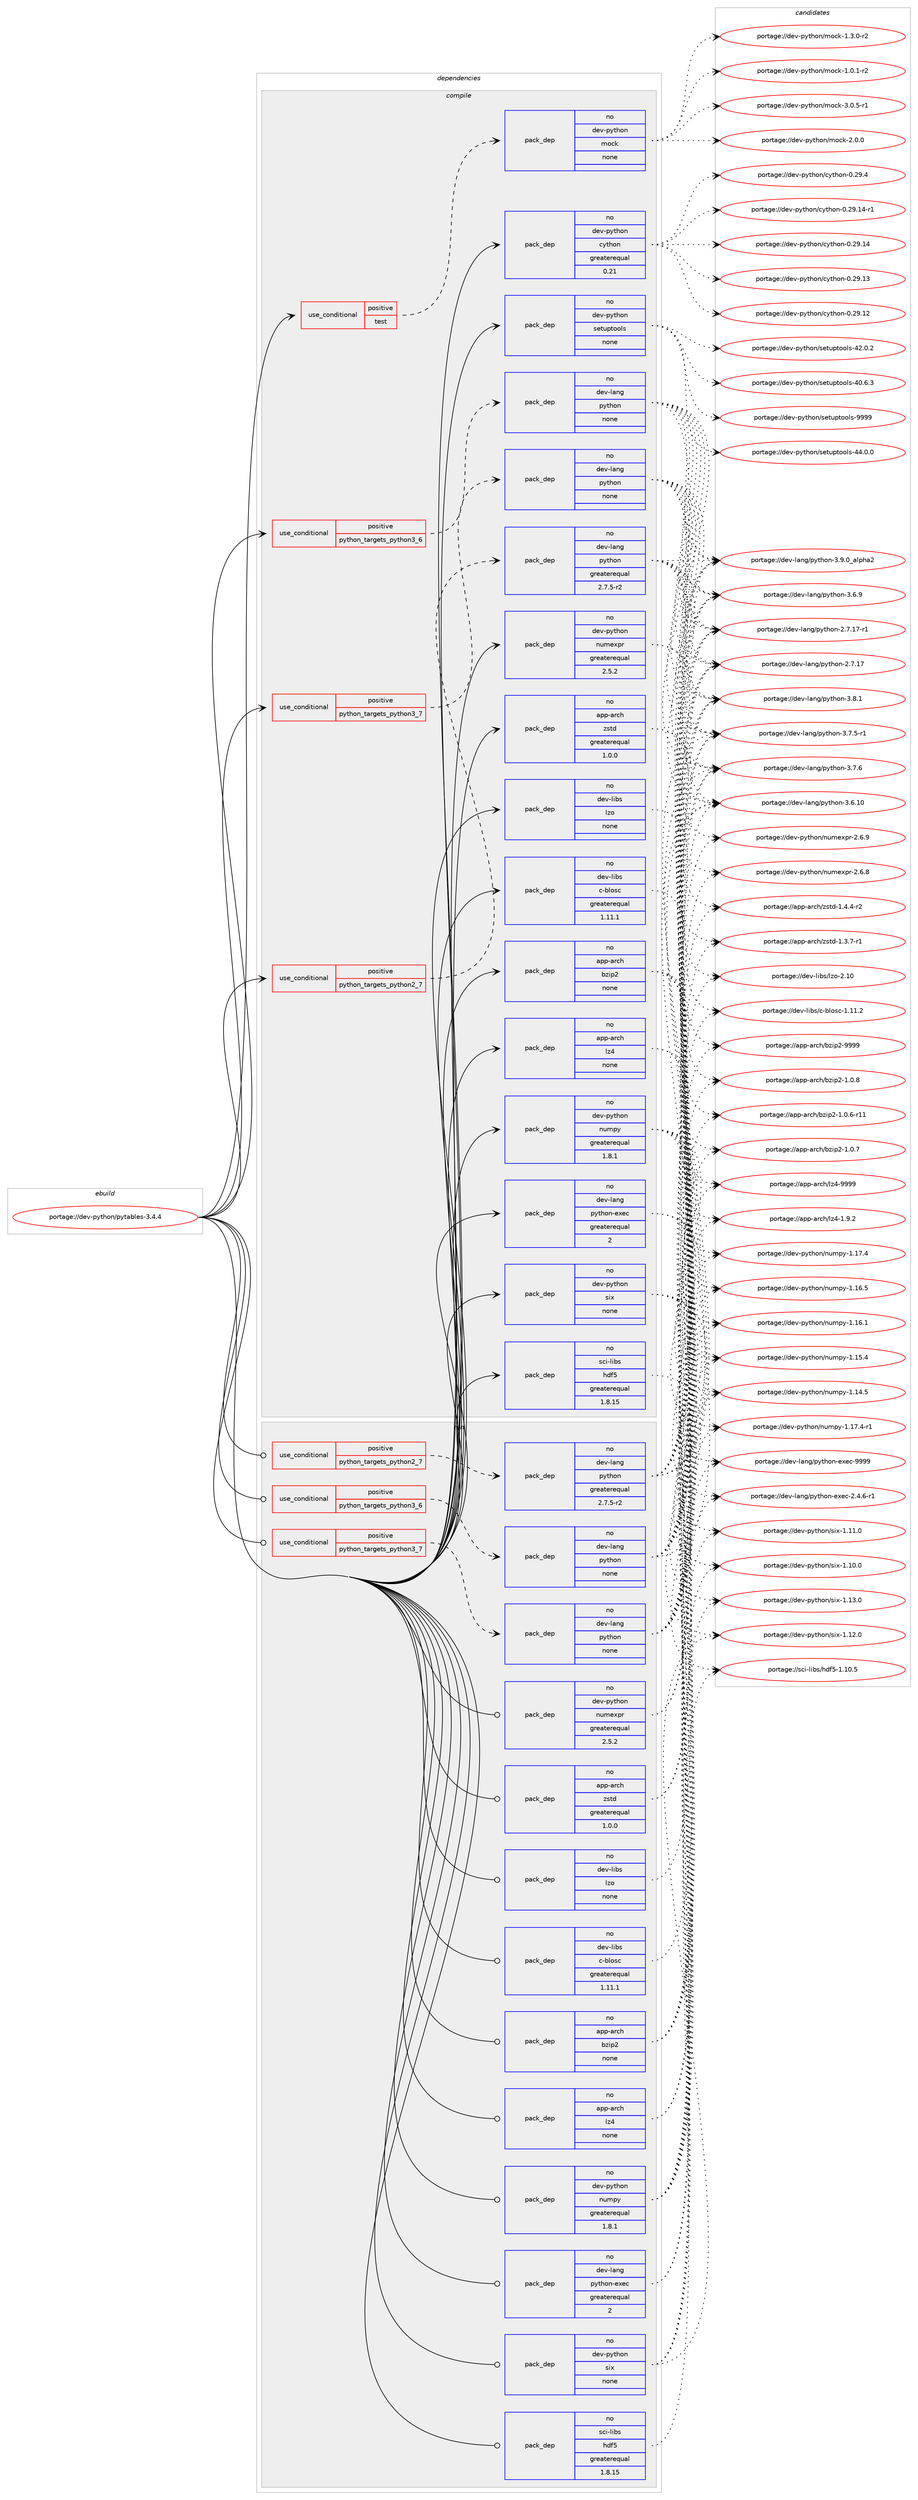 digraph prolog {

# *************
# Graph options
# *************

newrank=true;
concentrate=true;
compound=true;
graph [rankdir=LR,fontname=Helvetica,fontsize=10,ranksep=1.5];#, ranksep=2.5, nodesep=0.2];
edge  [arrowhead=vee];
node  [fontname=Helvetica,fontsize=10];

# **********
# The ebuild
# **********

subgraph cluster_leftcol {
color=gray;
rank=same;
label=<<i>ebuild</i>>;
id [label="portage://dev-python/pytables-3.4.4", color=red, width=4, href="../dev-python/pytables-3.4.4.svg"];
}

# ****************
# The dependencies
# ****************

subgraph cluster_midcol {
color=gray;
label=<<i>dependencies</i>>;
subgraph cluster_compile {
fillcolor="#eeeeee";
style=filled;
label=<<i>compile</i>>;
subgraph cond108496 {
dependency434880 [label=<<TABLE BORDER="0" CELLBORDER="1" CELLSPACING="0" CELLPADDING="4"><TR><TD ROWSPAN="3" CELLPADDING="10">use_conditional</TD></TR><TR><TD>positive</TD></TR><TR><TD>python_targets_python2_7</TD></TR></TABLE>>, shape=none, color=red];
subgraph pack321462 {
dependency434881 [label=<<TABLE BORDER="0" CELLBORDER="1" CELLSPACING="0" CELLPADDING="4" WIDTH="220"><TR><TD ROWSPAN="6" CELLPADDING="30">pack_dep</TD></TR><TR><TD WIDTH="110">no</TD></TR><TR><TD>dev-lang</TD></TR><TR><TD>python</TD></TR><TR><TD>greaterequal</TD></TR><TR><TD>2.7.5-r2</TD></TR></TABLE>>, shape=none, color=blue];
}
dependency434880:e -> dependency434881:w [weight=20,style="dashed",arrowhead="vee"];
}
id:e -> dependency434880:w [weight=20,style="solid",arrowhead="vee"];
subgraph cond108497 {
dependency434882 [label=<<TABLE BORDER="0" CELLBORDER="1" CELLSPACING="0" CELLPADDING="4"><TR><TD ROWSPAN="3" CELLPADDING="10">use_conditional</TD></TR><TR><TD>positive</TD></TR><TR><TD>python_targets_python3_6</TD></TR></TABLE>>, shape=none, color=red];
subgraph pack321463 {
dependency434883 [label=<<TABLE BORDER="0" CELLBORDER="1" CELLSPACING="0" CELLPADDING="4" WIDTH="220"><TR><TD ROWSPAN="6" CELLPADDING="30">pack_dep</TD></TR><TR><TD WIDTH="110">no</TD></TR><TR><TD>dev-lang</TD></TR><TR><TD>python</TD></TR><TR><TD>none</TD></TR><TR><TD></TD></TR></TABLE>>, shape=none, color=blue];
}
dependency434882:e -> dependency434883:w [weight=20,style="dashed",arrowhead="vee"];
}
id:e -> dependency434882:w [weight=20,style="solid",arrowhead="vee"];
subgraph cond108498 {
dependency434884 [label=<<TABLE BORDER="0" CELLBORDER="1" CELLSPACING="0" CELLPADDING="4"><TR><TD ROWSPAN="3" CELLPADDING="10">use_conditional</TD></TR><TR><TD>positive</TD></TR><TR><TD>python_targets_python3_7</TD></TR></TABLE>>, shape=none, color=red];
subgraph pack321464 {
dependency434885 [label=<<TABLE BORDER="0" CELLBORDER="1" CELLSPACING="0" CELLPADDING="4" WIDTH="220"><TR><TD ROWSPAN="6" CELLPADDING="30">pack_dep</TD></TR><TR><TD WIDTH="110">no</TD></TR><TR><TD>dev-lang</TD></TR><TR><TD>python</TD></TR><TR><TD>none</TD></TR><TR><TD></TD></TR></TABLE>>, shape=none, color=blue];
}
dependency434884:e -> dependency434885:w [weight=20,style="dashed",arrowhead="vee"];
}
id:e -> dependency434884:w [weight=20,style="solid",arrowhead="vee"];
subgraph cond108499 {
dependency434886 [label=<<TABLE BORDER="0" CELLBORDER="1" CELLSPACING="0" CELLPADDING="4"><TR><TD ROWSPAN="3" CELLPADDING="10">use_conditional</TD></TR><TR><TD>positive</TD></TR><TR><TD>test</TD></TR></TABLE>>, shape=none, color=red];
subgraph pack321465 {
dependency434887 [label=<<TABLE BORDER="0" CELLBORDER="1" CELLSPACING="0" CELLPADDING="4" WIDTH="220"><TR><TD ROWSPAN="6" CELLPADDING="30">pack_dep</TD></TR><TR><TD WIDTH="110">no</TD></TR><TR><TD>dev-python</TD></TR><TR><TD>mock</TD></TR><TR><TD>none</TD></TR><TR><TD></TD></TR></TABLE>>, shape=none, color=blue];
}
dependency434886:e -> dependency434887:w [weight=20,style="dashed",arrowhead="vee"];
}
id:e -> dependency434886:w [weight=20,style="solid",arrowhead="vee"];
subgraph pack321466 {
dependency434888 [label=<<TABLE BORDER="0" CELLBORDER="1" CELLSPACING="0" CELLPADDING="4" WIDTH="220"><TR><TD ROWSPAN="6" CELLPADDING="30">pack_dep</TD></TR><TR><TD WIDTH="110">no</TD></TR><TR><TD>app-arch</TD></TR><TR><TD>bzip2</TD></TR><TR><TD>none</TD></TR><TR><TD></TD></TR></TABLE>>, shape=none, color=blue];
}
id:e -> dependency434888:w [weight=20,style="solid",arrowhead="vee"];
subgraph pack321467 {
dependency434889 [label=<<TABLE BORDER="0" CELLBORDER="1" CELLSPACING="0" CELLPADDING="4" WIDTH="220"><TR><TD ROWSPAN="6" CELLPADDING="30">pack_dep</TD></TR><TR><TD WIDTH="110">no</TD></TR><TR><TD>app-arch</TD></TR><TR><TD>lz4</TD></TR><TR><TD>none</TD></TR><TR><TD></TD></TR></TABLE>>, shape=none, color=blue];
}
id:e -> dependency434889:w [weight=20,style="solid",arrowhead="vee"];
subgraph pack321468 {
dependency434890 [label=<<TABLE BORDER="0" CELLBORDER="1" CELLSPACING="0" CELLPADDING="4" WIDTH="220"><TR><TD ROWSPAN="6" CELLPADDING="30">pack_dep</TD></TR><TR><TD WIDTH="110">no</TD></TR><TR><TD>app-arch</TD></TR><TR><TD>zstd</TD></TR><TR><TD>greaterequal</TD></TR><TR><TD>1.0.0</TD></TR></TABLE>>, shape=none, color=blue];
}
id:e -> dependency434890:w [weight=20,style="solid",arrowhead="vee"];
subgraph pack321469 {
dependency434891 [label=<<TABLE BORDER="0" CELLBORDER="1" CELLSPACING="0" CELLPADDING="4" WIDTH="220"><TR><TD ROWSPAN="6" CELLPADDING="30">pack_dep</TD></TR><TR><TD WIDTH="110">no</TD></TR><TR><TD>dev-lang</TD></TR><TR><TD>python-exec</TD></TR><TR><TD>greaterequal</TD></TR><TR><TD>2</TD></TR></TABLE>>, shape=none, color=blue];
}
id:e -> dependency434891:w [weight=20,style="solid",arrowhead="vee"];
subgraph pack321470 {
dependency434892 [label=<<TABLE BORDER="0" CELLBORDER="1" CELLSPACING="0" CELLPADDING="4" WIDTH="220"><TR><TD ROWSPAN="6" CELLPADDING="30">pack_dep</TD></TR><TR><TD WIDTH="110">no</TD></TR><TR><TD>dev-libs</TD></TR><TR><TD>c-blosc</TD></TR><TR><TD>greaterequal</TD></TR><TR><TD>1.11.1</TD></TR></TABLE>>, shape=none, color=blue];
}
id:e -> dependency434892:w [weight=20,style="solid",arrowhead="vee"];
subgraph pack321471 {
dependency434893 [label=<<TABLE BORDER="0" CELLBORDER="1" CELLSPACING="0" CELLPADDING="4" WIDTH="220"><TR><TD ROWSPAN="6" CELLPADDING="30">pack_dep</TD></TR><TR><TD WIDTH="110">no</TD></TR><TR><TD>dev-libs</TD></TR><TR><TD>lzo</TD></TR><TR><TD>none</TD></TR><TR><TD></TD></TR></TABLE>>, shape=none, color=blue];
}
id:e -> dependency434893:w [weight=20,style="solid",arrowhead="vee"];
subgraph pack321472 {
dependency434894 [label=<<TABLE BORDER="0" CELLBORDER="1" CELLSPACING="0" CELLPADDING="4" WIDTH="220"><TR><TD ROWSPAN="6" CELLPADDING="30">pack_dep</TD></TR><TR><TD WIDTH="110">no</TD></TR><TR><TD>dev-python</TD></TR><TR><TD>cython</TD></TR><TR><TD>greaterequal</TD></TR><TR><TD>0.21</TD></TR></TABLE>>, shape=none, color=blue];
}
id:e -> dependency434894:w [weight=20,style="solid",arrowhead="vee"];
subgraph pack321473 {
dependency434895 [label=<<TABLE BORDER="0" CELLBORDER="1" CELLSPACING="0" CELLPADDING="4" WIDTH="220"><TR><TD ROWSPAN="6" CELLPADDING="30">pack_dep</TD></TR><TR><TD WIDTH="110">no</TD></TR><TR><TD>dev-python</TD></TR><TR><TD>numexpr</TD></TR><TR><TD>greaterequal</TD></TR><TR><TD>2.5.2</TD></TR></TABLE>>, shape=none, color=blue];
}
id:e -> dependency434895:w [weight=20,style="solid",arrowhead="vee"];
subgraph pack321474 {
dependency434896 [label=<<TABLE BORDER="0" CELLBORDER="1" CELLSPACING="0" CELLPADDING="4" WIDTH="220"><TR><TD ROWSPAN="6" CELLPADDING="30">pack_dep</TD></TR><TR><TD WIDTH="110">no</TD></TR><TR><TD>dev-python</TD></TR><TR><TD>numpy</TD></TR><TR><TD>greaterequal</TD></TR><TR><TD>1.8.1</TD></TR></TABLE>>, shape=none, color=blue];
}
id:e -> dependency434896:w [weight=20,style="solid",arrowhead="vee"];
subgraph pack321475 {
dependency434897 [label=<<TABLE BORDER="0" CELLBORDER="1" CELLSPACING="0" CELLPADDING="4" WIDTH="220"><TR><TD ROWSPAN="6" CELLPADDING="30">pack_dep</TD></TR><TR><TD WIDTH="110">no</TD></TR><TR><TD>dev-python</TD></TR><TR><TD>setuptools</TD></TR><TR><TD>none</TD></TR><TR><TD></TD></TR></TABLE>>, shape=none, color=blue];
}
id:e -> dependency434897:w [weight=20,style="solid",arrowhead="vee"];
subgraph pack321476 {
dependency434898 [label=<<TABLE BORDER="0" CELLBORDER="1" CELLSPACING="0" CELLPADDING="4" WIDTH="220"><TR><TD ROWSPAN="6" CELLPADDING="30">pack_dep</TD></TR><TR><TD WIDTH="110">no</TD></TR><TR><TD>dev-python</TD></TR><TR><TD>six</TD></TR><TR><TD>none</TD></TR><TR><TD></TD></TR></TABLE>>, shape=none, color=blue];
}
id:e -> dependency434898:w [weight=20,style="solid",arrowhead="vee"];
subgraph pack321477 {
dependency434899 [label=<<TABLE BORDER="0" CELLBORDER="1" CELLSPACING="0" CELLPADDING="4" WIDTH="220"><TR><TD ROWSPAN="6" CELLPADDING="30">pack_dep</TD></TR><TR><TD WIDTH="110">no</TD></TR><TR><TD>sci-libs</TD></TR><TR><TD>hdf5</TD></TR><TR><TD>greaterequal</TD></TR><TR><TD>1.8.15</TD></TR></TABLE>>, shape=none, color=blue];
}
id:e -> dependency434899:w [weight=20,style="solid",arrowhead="vee"];
}
subgraph cluster_compileandrun {
fillcolor="#eeeeee";
style=filled;
label=<<i>compile and run</i>>;
}
subgraph cluster_run {
fillcolor="#eeeeee";
style=filled;
label=<<i>run</i>>;
subgraph cond108500 {
dependency434900 [label=<<TABLE BORDER="0" CELLBORDER="1" CELLSPACING="0" CELLPADDING="4"><TR><TD ROWSPAN="3" CELLPADDING="10">use_conditional</TD></TR><TR><TD>positive</TD></TR><TR><TD>python_targets_python2_7</TD></TR></TABLE>>, shape=none, color=red];
subgraph pack321478 {
dependency434901 [label=<<TABLE BORDER="0" CELLBORDER="1" CELLSPACING="0" CELLPADDING="4" WIDTH="220"><TR><TD ROWSPAN="6" CELLPADDING="30">pack_dep</TD></TR><TR><TD WIDTH="110">no</TD></TR><TR><TD>dev-lang</TD></TR><TR><TD>python</TD></TR><TR><TD>greaterequal</TD></TR><TR><TD>2.7.5-r2</TD></TR></TABLE>>, shape=none, color=blue];
}
dependency434900:e -> dependency434901:w [weight=20,style="dashed",arrowhead="vee"];
}
id:e -> dependency434900:w [weight=20,style="solid",arrowhead="odot"];
subgraph cond108501 {
dependency434902 [label=<<TABLE BORDER="0" CELLBORDER="1" CELLSPACING="0" CELLPADDING="4"><TR><TD ROWSPAN="3" CELLPADDING="10">use_conditional</TD></TR><TR><TD>positive</TD></TR><TR><TD>python_targets_python3_6</TD></TR></TABLE>>, shape=none, color=red];
subgraph pack321479 {
dependency434903 [label=<<TABLE BORDER="0" CELLBORDER="1" CELLSPACING="0" CELLPADDING="4" WIDTH="220"><TR><TD ROWSPAN="6" CELLPADDING="30">pack_dep</TD></TR><TR><TD WIDTH="110">no</TD></TR><TR><TD>dev-lang</TD></TR><TR><TD>python</TD></TR><TR><TD>none</TD></TR><TR><TD></TD></TR></TABLE>>, shape=none, color=blue];
}
dependency434902:e -> dependency434903:w [weight=20,style="dashed",arrowhead="vee"];
}
id:e -> dependency434902:w [weight=20,style="solid",arrowhead="odot"];
subgraph cond108502 {
dependency434904 [label=<<TABLE BORDER="0" CELLBORDER="1" CELLSPACING="0" CELLPADDING="4"><TR><TD ROWSPAN="3" CELLPADDING="10">use_conditional</TD></TR><TR><TD>positive</TD></TR><TR><TD>python_targets_python3_7</TD></TR></TABLE>>, shape=none, color=red];
subgraph pack321480 {
dependency434905 [label=<<TABLE BORDER="0" CELLBORDER="1" CELLSPACING="0" CELLPADDING="4" WIDTH="220"><TR><TD ROWSPAN="6" CELLPADDING="30">pack_dep</TD></TR><TR><TD WIDTH="110">no</TD></TR><TR><TD>dev-lang</TD></TR><TR><TD>python</TD></TR><TR><TD>none</TD></TR><TR><TD></TD></TR></TABLE>>, shape=none, color=blue];
}
dependency434904:e -> dependency434905:w [weight=20,style="dashed",arrowhead="vee"];
}
id:e -> dependency434904:w [weight=20,style="solid",arrowhead="odot"];
subgraph pack321481 {
dependency434906 [label=<<TABLE BORDER="0" CELLBORDER="1" CELLSPACING="0" CELLPADDING="4" WIDTH="220"><TR><TD ROWSPAN="6" CELLPADDING="30">pack_dep</TD></TR><TR><TD WIDTH="110">no</TD></TR><TR><TD>app-arch</TD></TR><TR><TD>bzip2</TD></TR><TR><TD>none</TD></TR><TR><TD></TD></TR></TABLE>>, shape=none, color=blue];
}
id:e -> dependency434906:w [weight=20,style="solid",arrowhead="odot"];
subgraph pack321482 {
dependency434907 [label=<<TABLE BORDER="0" CELLBORDER="1" CELLSPACING="0" CELLPADDING="4" WIDTH="220"><TR><TD ROWSPAN="6" CELLPADDING="30">pack_dep</TD></TR><TR><TD WIDTH="110">no</TD></TR><TR><TD>app-arch</TD></TR><TR><TD>lz4</TD></TR><TR><TD>none</TD></TR><TR><TD></TD></TR></TABLE>>, shape=none, color=blue];
}
id:e -> dependency434907:w [weight=20,style="solid",arrowhead="odot"];
subgraph pack321483 {
dependency434908 [label=<<TABLE BORDER="0" CELLBORDER="1" CELLSPACING="0" CELLPADDING="4" WIDTH="220"><TR><TD ROWSPAN="6" CELLPADDING="30">pack_dep</TD></TR><TR><TD WIDTH="110">no</TD></TR><TR><TD>app-arch</TD></TR><TR><TD>zstd</TD></TR><TR><TD>greaterequal</TD></TR><TR><TD>1.0.0</TD></TR></TABLE>>, shape=none, color=blue];
}
id:e -> dependency434908:w [weight=20,style="solid",arrowhead="odot"];
subgraph pack321484 {
dependency434909 [label=<<TABLE BORDER="0" CELLBORDER="1" CELLSPACING="0" CELLPADDING="4" WIDTH="220"><TR><TD ROWSPAN="6" CELLPADDING="30">pack_dep</TD></TR><TR><TD WIDTH="110">no</TD></TR><TR><TD>dev-lang</TD></TR><TR><TD>python-exec</TD></TR><TR><TD>greaterequal</TD></TR><TR><TD>2</TD></TR></TABLE>>, shape=none, color=blue];
}
id:e -> dependency434909:w [weight=20,style="solid",arrowhead="odot"];
subgraph pack321485 {
dependency434910 [label=<<TABLE BORDER="0" CELLBORDER="1" CELLSPACING="0" CELLPADDING="4" WIDTH="220"><TR><TD ROWSPAN="6" CELLPADDING="30">pack_dep</TD></TR><TR><TD WIDTH="110">no</TD></TR><TR><TD>dev-libs</TD></TR><TR><TD>c-blosc</TD></TR><TR><TD>greaterequal</TD></TR><TR><TD>1.11.1</TD></TR></TABLE>>, shape=none, color=blue];
}
id:e -> dependency434910:w [weight=20,style="solid",arrowhead="odot"];
subgraph pack321486 {
dependency434911 [label=<<TABLE BORDER="0" CELLBORDER="1" CELLSPACING="0" CELLPADDING="4" WIDTH="220"><TR><TD ROWSPAN="6" CELLPADDING="30">pack_dep</TD></TR><TR><TD WIDTH="110">no</TD></TR><TR><TD>dev-libs</TD></TR><TR><TD>lzo</TD></TR><TR><TD>none</TD></TR><TR><TD></TD></TR></TABLE>>, shape=none, color=blue];
}
id:e -> dependency434911:w [weight=20,style="solid",arrowhead="odot"];
subgraph pack321487 {
dependency434912 [label=<<TABLE BORDER="0" CELLBORDER="1" CELLSPACING="0" CELLPADDING="4" WIDTH="220"><TR><TD ROWSPAN="6" CELLPADDING="30">pack_dep</TD></TR><TR><TD WIDTH="110">no</TD></TR><TR><TD>dev-python</TD></TR><TR><TD>numexpr</TD></TR><TR><TD>greaterequal</TD></TR><TR><TD>2.5.2</TD></TR></TABLE>>, shape=none, color=blue];
}
id:e -> dependency434912:w [weight=20,style="solid",arrowhead="odot"];
subgraph pack321488 {
dependency434913 [label=<<TABLE BORDER="0" CELLBORDER="1" CELLSPACING="0" CELLPADDING="4" WIDTH="220"><TR><TD ROWSPAN="6" CELLPADDING="30">pack_dep</TD></TR><TR><TD WIDTH="110">no</TD></TR><TR><TD>dev-python</TD></TR><TR><TD>numpy</TD></TR><TR><TD>greaterequal</TD></TR><TR><TD>1.8.1</TD></TR></TABLE>>, shape=none, color=blue];
}
id:e -> dependency434913:w [weight=20,style="solid",arrowhead="odot"];
subgraph pack321489 {
dependency434914 [label=<<TABLE BORDER="0" CELLBORDER="1" CELLSPACING="0" CELLPADDING="4" WIDTH="220"><TR><TD ROWSPAN="6" CELLPADDING="30">pack_dep</TD></TR><TR><TD WIDTH="110">no</TD></TR><TR><TD>dev-python</TD></TR><TR><TD>six</TD></TR><TR><TD>none</TD></TR><TR><TD></TD></TR></TABLE>>, shape=none, color=blue];
}
id:e -> dependency434914:w [weight=20,style="solid",arrowhead="odot"];
subgraph pack321490 {
dependency434915 [label=<<TABLE BORDER="0" CELLBORDER="1" CELLSPACING="0" CELLPADDING="4" WIDTH="220"><TR><TD ROWSPAN="6" CELLPADDING="30">pack_dep</TD></TR><TR><TD WIDTH="110">no</TD></TR><TR><TD>sci-libs</TD></TR><TR><TD>hdf5</TD></TR><TR><TD>greaterequal</TD></TR><TR><TD>1.8.15</TD></TR></TABLE>>, shape=none, color=blue];
}
id:e -> dependency434915:w [weight=20,style="solid",arrowhead="odot"];
}
}

# **************
# The candidates
# **************

subgraph cluster_choices {
rank=same;
color=gray;
label=<<i>candidates</i>>;

subgraph choice321462 {
color=black;
nodesep=1;
choice10010111845108971101034711212111610411111045514657464895971081121049750 [label="portage://dev-lang/python-3.9.0_alpha2", color=red, width=4,href="../dev-lang/python-3.9.0_alpha2.svg"];
choice100101118451089711010347112121116104111110455146564649 [label="portage://dev-lang/python-3.8.1", color=red, width=4,href="../dev-lang/python-3.8.1.svg"];
choice100101118451089711010347112121116104111110455146554654 [label="portage://dev-lang/python-3.7.6", color=red, width=4,href="../dev-lang/python-3.7.6.svg"];
choice1001011184510897110103471121211161041111104551465546534511449 [label="portage://dev-lang/python-3.7.5-r1", color=red, width=4,href="../dev-lang/python-3.7.5-r1.svg"];
choice100101118451089711010347112121116104111110455146544657 [label="portage://dev-lang/python-3.6.9", color=red, width=4,href="../dev-lang/python-3.6.9.svg"];
choice10010111845108971101034711212111610411111045514654464948 [label="portage://dev-lang/python-3.6.10", color=red, width=4,href="../dev-lang/python-3.6.10.svg"];
choice100101118451089711010347112121116104111110455046554649554511449 [label="portage://dev-lang/python-2.7.17-r1", color=red, width=4,href="../dev-lang/python-2.7.17-r1.svg"];
choice10010111845108971101034711212111610411111045504655464955 [label="portage://dev-lang/python-2.7.17", color=red, width=4,href="../dev-lang/python-2.7.17.svg"];
dependency434881:e -> choice10010111845108971101034711212111610411111045514657464895971081121049750:w [style=dotted,weight="100"];
dependency434881:e -> choice100101118451089711010347112121116104111110455146564649:w [style=dotted,weight="100"];
dependency434881:e -> choice100101118451089711010347112121116104111110455146554654:w [style=dotted,weight="100"];
dependency434881:e -> choice1001011184510897110103471121211161041111104551465546534511449:w [style=dotted,weight="100"];
dependency434881:e -> choice100101118451089711010347112121116104111110455146544657:w [style=dotted,weight="100"];
dependency434881:e -> choice10010111845108971101034711212111610411111045514654464948:w [style=dotted,weight="100"];
dependency434881:e -> choice100101118451089711010347112121116104111110455046554649554511449:w [style=dotted,weight="100"];
dependency434881:e -> choice10010111845108971101034711212111610411111045504655464955:w [style=dotted,weight="100"];
}
subgraph choice321463 {
color=black;
nodesep=1;
choice10010111845108971101034711212111610411111045514657464895971081121049750 [label="portage://dev-lang/python-3.9.0_alpha2", color=red, width=4,href="../dev-lang/python-3.9.0_alpha2.svg"];
choice100101118451089711010347112121116104111110455146564649 [label="portage://dev-lang/python-3.8.1", color=red, width=4,href="../dev-lang/python-3.8.1.svg"];
choice100101118451089711010347112121116104111110455146554654 [label="portage://dev-lang/python-3.7.6", color=red, width=4,href="../dev-lang/python-3.7.6.svg"];
choice1001011184510897110103471121211161041111104551465546534511449 [label="portage://dev-lang/python-3.7.5-r1", color=red, width=4,href="../dev-lang/python-3.7.5-r1.svg"];
choice100101118451089711010347112121116104111110455146544657 [label="portage://dev-lang/python-3.6.9", color=red, width=4,href="../dev-lang/python-3.6.9.svg"];
choice10010111845108971101034711212111610411111045514654464948 [label="portage://dev-lang/python-3.6.10", color=red, width=4,href="../dev-lang/python-3.6.10.svg"];
choice100101118451089711010347112121116104111110455046554649554511449 [label="portage://dev-lang/python-2.7.17-r1", color=red, width=4,href="../dev-lang/python-2.7.17-r1.svg"];
choice10010111845108971101034711212111610411111045504655464955 [label="portage://dev-lang/python-2.7.17", color=red, width=4,href="../dev-lang/python-2.7.17.svg"];
dependency434883:e -> choice10010111845108971101034711212111610411111045514657464895971081121049750:w [style=dotted,weight="100"];
dependency434883:e -> choice100101118451089711010347112121116104111110455146564649:w [style=dotted,weight="100"];
dependency434883:e -> choice100101118451089711010347112121116104111110455146554654:w [style=dotted,weight="100"];
dependency434883:e -> choice1001011184510897110103471121211161041111104551465546534511449:w [style=dotted,weight="100"];
dependency434883:e -> choice100101118451089711010347112121116104111110455146544657:w [style=dotted,weight="100"];
dependency434883:e -> choice10010111845108971101034711212111610411111045514654464948:w [style=dotted,weight="100"];
dependency434883:e -> choice100101118451089711010347112121116104111110455046554649554511449:w [style=dotted,weight="100"];
dependency434883:e -> choice10010111845108971101034711212111610411111045504655464955:w [style=dotted,weight="100"];
}
subgraph choice321464 {
color=black;
nodesep=1;
choice10010111845108971101034711212111610411111045514657464895971081121049750 [label="portage://dev-lang/python-3.9.0_alpha2", color=red, width=4,href="../dev-lang/python-3.9.0_alpha2.svg"];
choice100101118451089711010347112121116104111110455146564649 [label="portage://dev-lang/python-3.8.1", color=red, width=4,href="../dev-lang/python-3.8.1.svg"];
choice100101118451089711010347112121116104111110455146554654 [label="portage://dev-lang/python-3.7.6", color=red, width=4,href="../dev-lang/python-3.7.6.svg"];
choice1001011184510897110103471121211161041111104551465546534511449 [label="portage://dev-lang/python-3.7.5-r1", color=red, width=4,href="../dev-lang/python-3.7.5-r1.svg"];
choice100101118451089711010347112121116104111110455146544657 [label="portage://dev-lang/python-3.6.9", color=red, width=4,href="../dev-lang/python-3.6.9.svg"];
choice10010111845108971101034711212111610411111045514654464948 [label="portage://dev-lang/python-3.6.10", color=red, width=4,href="../dev-lang/python-3.6.10.svg"];
choice100101118451089711010347112121116104111110455046554649554511449 [label="portage://dev-lang/python-2.7.17-r1", color=red, width=4,href="../dev-lang/python-2.7.17-r1.svg"];
choice10010111845108971101034711212111610411111045504655464955 [label="portage://dev-lang/python-2.7.17", color=red, width=4,href="../dev-lang/python-2.7.17.svg"];
dependency434885:e -> choice10010111845108971101034711212111610411111045514657464895971081121049750:w [style=dotted,weight="100"];
dependency434885:e -> choice100101118451089711010347112121116104111110455146564649:w [style=dotted,weight="100"];
dependency434885:e -> choice100101118451089711010347112121116104111110455146554654:w [style=dotted,weight="100"];
dependency434885:e -> choice1001011184510897110103471121211161041111104551465546534511449:w [style=dotted,weight="100"];
dependency434885:e -> choice100101118451089711010347112121116104111110455146544657:w [style=dotted,weight="100"];
dependency434885:e -> choice10010111845108971101034711212111610411111045514654464948:w [style=dotted,weight="100"];
dependency434885:e -> choice100101118451089711010347112121116104111110455046554649554511449:w [style=dotted,weight="100"];
dependency434885:e -> choice10010111845108971101034711212111610411111045504655464955:w [style=dotted,weight="100"];
}
subgraph choice321465 {
color=black;
nodesep=1;
choice1001011184511212111610411111047109111991074551464846534511449 [label="portage://dev-python/mock-3.0.5-r1", color=red, width=4,href="../dev-python/mock-3.0.5-r1.svg"];
choice100101118451121211161041111104710911199107455046484648 [label="portage://dev-python/mock-2.0.0", color=red, width=4,href="../dev-python/mock-2.0.0.svg"];
choice1001011184511212111610411111047109111991074549465146484511450 [label="portage://dev-python/mock-1.3.0-r2", color=red, width=4,href="../dev-python/mock-1.3.0-r2.svg"];
choice1001011184511212111610411111047109111991074549464846494511450 [label="portage://dev-python/mock-1.0.1-r2", color=red, width=4,href="../dev-python/mock-1.0.1-r2.svg"];
dependency434887:e -> choice1001011184511212111610411111047109111991074551464846534511449:w [style=dotted,weight="100"];
dependency434887:e -> choice100101118451121211161041111104710911199107455046484648:w [style=dotted,weight="100"];
dependency434887:e -> choice1001011184511212111610411111047109111991074549465146484511450:w [style=dotted,weight="100"];
dependency434887:e -> choice1001011184511212111610411111047109111991074549464846494511450:w [style=dotted,weight="100"];
}
subgraph choice321466 {
color=black;
nodesep=1;
choice971121124597114991044798122105112504557575757 [label="portage://app-arch/bzip2-9999", color=red, width=4,href="../app-arch/bzip2-9999.svg"];
choice97112112459711499104479812210511250454946484656 [label="portage://app-arch/bzip2-1.0.8", color=red, width=4,href="../app-arch/bzip2-1.0.8.svg"];
choice97112112459711499104479812210511250454946484655 [label="portage://app-arch/bzip2-1.0.7", color=red, width=4,href="../app-arch/bzip2-1.0.7.svg"];
choice97112112459711499104479812210511250454946484654451144949 [label="portage://app-arch/bzip2-1.0.6-r11", color=red, width=4,href="../app-arch/bzip2-1.0.6-r11.svg"];
dependency434888:e -> choice971121124597114991044798122105112504557575757:w [style=dotted,weight="100"];
dependency434888:e -> choice97112112459711499104479812210511250454946484656:w [style=dotted,weight="100"];
dependency434888:e -> choice97112112459711499104479812210511250454946484655:w [style=dotted,weight="100"];
dependency434888:e -> choice97112112459711499104479812210511250454946484654451144949:w [style=dotted,weight="100"];
}
subgraph choice321467 {
color=black;
nodesep=1;
choice9711211245971149910447108122524557575757 [label="portage://app-arch/lz4-9999", color=red, width=4,href="../app-arch/lz4-9999.svg"];
choice971121124597114991044710812252454946574650 [label="portage://app-arch/lz4-1.9.2", color=red, width=4,href="../app-arch/lz4-1.9.2.svg"];
dependency434889:e -> choice9711211245971149910447108122524557575757:w [style=dotted,weight="100"];
dependency434889:e -> choice971121124597114991044710812252454946574650:w [style=dotted,weight="100"];
}
subgraph choice321468 {
color=black;
nodesep=1;
choice97112112459711499104471221151161004549465246524511450 [label="portage://app-arch/zstd-1.4.4-r2", color=red, width=4,href="../app-arch/zstd-1.4.4-r2.svg"];
choice97112112459711499104471221151161004549465146554511449 [label="portage://app-arch/zstd-1.3.7-r1", color=red, width=4,href="../app-arch/zstd-1.3.7-r1.svg"];
dependency434890:e -> choice97112112459711499104471221151161004549465246524511450:w [style=dotted,weight="100"];
dependency434890:e -> choice97112112459711499104471221151161004549465146554511449:w [style=dotted,weight="100"];
}
subgraph choice321469 {
color=black;
nodesep=1;
choice10010111845108971101034711212111610411111045101120101994557575757 [label="portage://dev-lang/python-exec-9999", color=red, width=4,href="../dev-lang/python-exec-9999.svg"];
choice10010111845108971101034711212111610411111045101120101994550465246544511449 [label="portage://dev-lang/python-exec-2.4.6-r1", color=red, width=4,href="../dev-lang/python-exec-2.4.6-r1.svg"];
dependency434891:e -> choice10010111845108971101034711212111610411111045101120101994557575757:w [style=dotted,weight="100"];
dependency434891:e -> choice10010111845108971101034711212111610411111045101120101994550465246544511449:w [style=dotted,weight="100"];
}
subgraph choice321470 {
color=black;
nodesep=1;
choice1001011184510810598115479945981081111159945494649494650 [label="portage://dev-libs/c-blosc-1.11.2", color=red, width=4,href="../dev-libs/c-blosc-1.11.2.svg"];
dependency434892:e -> choice1001011184510810598115479945981081111159945494649494650:w [style=dotted,weight="100"];
}
subgraph choice321471 {
color=black;
nodesep=1;
choice1001011184510810598115471081221114550464948 [label="portage://dev-libs/lzo-2.10", color=red, width=4,href="../dev-libs/lzo-2.10.svg"];
dependency434893:e -> choice1001011184510810598115471081221114550464948:w [style=dotted,weight="100"];
}
subgraph choice321472 {
color=black;
nodesep=1;
choice10010111845112121116104111110479912111610411111045484650574652 [label="portage://dev-python/cython-0.29.4", color=red, width=4,href="../dev-python/cython-0.29.4.svg"];
choice10010111845112121116104111110479912111610411111045484650574649524511449 [label="portage://dev-python/cython-0.29.14-r1", color=red, width=4,href="../dev-python/cython-0.29.14-r1.svg"];
choice1001011184511212111610411111047991211161041111104548465057464952 [label="portage://dev-python/cython-0.29.14", color=red, width=4,href="../dev-python/cython-0.29.14.svg"];
choice1001011184511212111610411111047991211161041111104548465057464951 [label="portage://dev-python/cython-0.29.13", color=red, width=4,href="../dev-python/cython-0.29.13.svg"];
choice1001011184511212111610411111047991211161041111104548465057464950 [label="portage://dev-python/cython-0.29.12", color=red, width=4,href="../dev-python/cython-0.29.12.svg"];
dependency434894:e -> choice10010111845112121116104111110479912111610411111045484650574652:w [style=dotted,weight="100"];
dependency434894:e -> choice10010111845112121116104111110479912111610411111045484650574649524511449:w [style=dotted,weight="100"];
dependency434894:e -> choice1001011184511212111610411111047991211161041111104548465057464952:w [style=dotted,weight="100"];
dependency434894:e -> choice1001011184511212111610411111047991211161041111104548465057464951:w [style=dotted,weight="100"];
dependency434894:e -> choice1001011184511212111610411111047991211161041111104548465057464950:w [style=dotted,weight="100"];
}
subgraph choice321473 {
color=black;
nodesep=1;
choice1001011184511212111610411111047110117109101120112114455046544657 [label="portage://dev-python/numexpr-2.6.9", color=red, width=4,href="../dev-python/numexpr-2.6.9.svg"];
choice1001011184511212111610411111047110117109101120112114455046544656 [label="portage://dev-python/numexpr-2.6.8", color=red, width=4,href="../dev-python/numexpr-2.6.8.svg"];
dependency434895:e -> choice1001011184511212111610411111047110117109101120112114455046544657:w [style=dotted,weight="100"];
dependency434895:e -> choice1001011184511212111610411111047110117109101120112114455046544656:w [style=dotted,weight="100"];
}
subgraph choice321474 {
color=black;
nodesep=1;
choice1001011184511212111610411111047110117109112121454946495546524511449 [label="portage://dev-python/numpy-1.17.4-r1", color=red, width=4,href="../dev-python/numpy-1.17.4-r1.svg"];
choice100101118451121211161041111104711011710911212145494649554652 [label="portage://dev-python/numpy-1.17.4", color=red, width=4,href="../dev-python/numpy-1.17.4.svg"];
choice100101118451121211161041111104711011710911212145494649544653 [label="portage://dev-python/numpy-1.16.5", color=red, width=4,href="../dev-python/numpy-1.16.5.svg"];
choice100101118451121211161041111104711011710911212145494649544649 [label="portage://dev-python/numpy-1.16.1", color=red, width=4,href="../dev-python/numpy-1.16.1.svg"];
choice100101118451121211161041111104711011710911212145494649534652 [label="portage://dev-python/numpy-1.15.4", color=red, width=4,href="../dev-python/numpy-1.15.4.svg"];
choice100101118451121211161041111104711011710911212145494649524653 [label="portage://dev-python/numpy-1.14.5", color=red, width=4,href="../dev-python/numpy-1.14.5.svg"];
dependency434896:e -> choice1001011184511212111610411111047110117109112121454946495546524511449:w [style=dotted,weight="100"];
dependency434896:e -> choice100101118451121211161041111104711011710911212145494649554652:w [style=dotted,weight="100"];
dependency434896:e -> choice100101118451121211161041111104711011710911212145494649544653:w [style=dotted,weight="100"];
dependency434896:e -> choice100101118451121211161041111104711011710911212145494649544649:w [style=dotted,weight="100"];
dependency434896:e -> choice100101118451121211161041111104711011710911212145494649534652:w [style=dotted,weight="100"];
dependency434896:e -> choice100101118451121211161041111104711011710911212145494649524653:w [style=dotted,weight="100"];
}
subgraph choice321475 {
color=black;
nodesep=1;
choice10010111845112121116104111110471151011161171121161111111081154557575757 [label="portage://dev-python/setuptools-9999", color=red, width=4,href="../dev-python/setuptools-9999.svg"];
choice100101118451121211161041111104711510111611711211611111110811545525246484648 [label="portage://dev-python/setuptools-44.0.0", color=red, width=4,href="../dev-python/setuptools-44.0.0.svg"];
choice100101118451121211161041111104711510111611711211611111110811545525046484650 [label="portage://dev-python/setuptools-42.0.2", color=red, width=4,href="../dev-python/setuptools-42.0.2.svg"];
choice100101118451121211161041111104711510111611711211611111110811545524846544651 [label="portage://dev-python/setuptools-40.6.3", color=red, width=4,href="../dev-python/setuptools-40.6.3.svg"];
dependency434897:e -> choice10010111845112121116104111110471151011161171121161111111081154557575757:w [style=dotted,weight="100"];
dependency434897:e -> choice100101118451121211161041111104711510111611711211611111110811545525246484648:w [style=dotted,weight="100"];
dependency434897:e -> choice100101118451121211161041111104711510111611711211611111110811545525046484650:w [style=dotted,weight="100"];
dependency434897:e -> choice100101118451121211161041111104711510111611711211611111110811545524846544651:w [style=dotted,weight="100"];
}
subgraph choice321476 {
color=black;
nodesep=1;
choice100101118451121211161041111104711510512045494649514648 [label="portage://dev-python/six-1.13.0", color=red, width=4,href="../dev-python/six-1.13.0.svg"];
choice100101118451121211161041111104711510512045494649504648 [label="portage://dev-python/six-1.12.0", color=red, width=4,href="../dev-python/six-1.12.0.svg"];
choice100101118451121211161041111104711510512045494649494648 [label="portage://dev-python/six-1.11.0", color=red, width=4,href="../dev-python/six-1.11.0.svg"];
choice100101118451121211161041111104711510512045494649484648 [label="portage://dev-python/six-1.10.0", color=red, width=4,href="../dev-python/six-1.10.0.svg"];
dependency434898:e -> choice100101118451121211161041111104711510512045494649514648:w [style=dotted,weight="100"];
dependency434898:e -> choice100101118451121211161041111104711510512045494649504648:w [style=dotted,weight="100"];
dependency434898:e -> choice100101118451121211161041111104711510512045494649494648:w [style=dotted,weight="100"];
dependency434898:e -> choice100101118451121211161041111104711510512045494649484648:w [style=dotted,weight="100"];
}
subgraph choice321477 {
color=black;
nodesep=1;
choice115991054510810598115471041001025345494649484653 [label="portage://sci-libs/hdf5-1.10.5", color=red, width=4,href="../sci-libs/hdf5-1.10.5.svg"];
dependency434899:e -> choice115991054510810598115471041001025345494649484653:w [style=dotted,weight="100"];
}
subgraph choice321478 {
color=black;
nodesep=1;
choice10010111845108971101034711212111610411111045514657464895971081121049750 [label="portage://dev-lang/python-3.9.0_alpha2", color=red, width=4,href="../dev-lang/python-3.9.0_alpha2.svg"];
choice100101118451089711010347112121116104111110455146564649 [label="portage://dev-lang/python-3.8.1", color=red, width=4,href="../dev-lang/python-3.8.1.svg"];
choice100101118451089711010347112121116104111110455146554654 [label="portage://dev-lang/python-3.7.6", color=red, width=4,href="../dev-lang/python-3.7.6.svg"];
choice1001011184510897110103471121211161041111104551465546534511449 [label="portage://dev-lang/python-3.7.5-r1", color=red, width=4,href="../dev-lang/python-3.7.5-r1.svg"];
choice100101118451089711010347112121116104111110455146544657 [label="portage://dev-lang/python-3.6.9", color=red, width=4,href="../dev-lang/python-3.6.9.svg"];
choice10010111845108971101034711212111610411111045514654464948 [label="portage://dev-lang/python-3.6.10", color=red, width=4,href="../dev-lang/python-3.6.10.svg"];
choice100101118451089711010347112121116104111110455046554649554511449 [label="portage://dev-lang/python-2.7.17-r1", color=red, width=4,href="../dev-lang/python-2.7.17-r1.svg"];
choice10010111845108971101034711212111610411111045504655464955 [label="portage://dev-lang/python-2.7.17", color=red, width=4,href="../dev-lang/python-2.7.17.svg"];
dependency434901:e -> choice10010111845108971101034711212111610411111045514657464895971081121049750:w [style=dotted,weight="100"];
dependency434901:e -> choice100101118451089711010347112121116104111110455146564649:w [style=dotted,weight="100"];
dependency434901:e -> choice100101118451089711010347112121116104111110455146554654:w [style=dotted,weight="100"];
dependency434901:e -> choice1001011184510897110103471121211161041111104551465546534511449:w [style=dotted,weight="100"];
dependency434901:e -> choice100101118451089711010347112121116104111110455146544657:w [style=dotted,weight="100"];
dependency434901:e -> choice10010111845108971101034711212111610411111045514654464948:w [style=dotted,weight="100"];
dependency434901:e -> choice100101118451089711010347112121116104111110455046554649554511449:w [style=dotted,weight="100"];
dependency434901:e -> choice10010111845108971101034711212111610411111045504655464955:w [style=dotted,weight="100"];
}
subgraph choice321479 {
color=black;
nodesep=1;
choice10010111845108971101034711212111610411111045514657464895971081121049750 [label="portage://dev-lang/python-3.9.0_alpha2", color=red, width=4,href="../dev-lang/python-3.9.0_alpha2.svg"];
choice100101118451089711010347112121116104111110455146564649 [label="portage://dev-lang/python-3.8.1", color=red, width=4,href="../dev-lang/python-3.8.1.svg"];
choice100101118451089711010347112121116104111110455146554654 [label="portage://dev-lang/python-3.7.6", color=red, width=4,href="../dev-lang/python-3.7.6.svg"];
choice1001011184510897110103471121211161041111104551465546534511449 [label="portage://dev-lang/python-3.7.5-r1", color=red, width=4,href="../dev-lang/python-3.7.5-r1.svg"];
choice100101118451089711010347112121116104111110455146544657 [label="portage://dev-lang/python-3.6.9", color=red, width=4,href="../dev-lang/python-3.6.9.svg"];
choice10010111845108971101034711212111610411111045514654464948 [label="portage://dev-lang/python-3.6.10", color=red, width=4,href="../dev-lang/python-3.6.10.svg"];
choice100101118451089711010347112121116104111110455046554649554511449 [label="portage://dev-lang/python-2.7.17-r1", color=red, width=4,href="../dev-lang/python-2.7.17-r1.svg"];
choice10010111845108971101034711212111610411111045504655464955 [label="portage://dev-lang/python-2.7.17", color=red, width=4,href="../dev-lang/python-2.7.17.svg"];
dependency434903:e -> choice10010111845108971101034711212111610411111045514657464895971081121049750:w [style=dotted,weight="100"];
dependency434903:e -> choice100101118451089711010347112121116104111110455146564649:w [style=dotted,weight="100"];
dependency434903:e -> choice100101118451089711010347112121116104111110455146554654:w [style=dotted,weight="100"];
dependency434903:e -> choice1001011184510897110103471121211161041111104551465546534511449:w [style=dotted,weight="100"];
dependency434903:e -> choice100101118451089711010347112121116104111110455146544657:w [style=dotted,weight="100"];
dependency434903:e -> choice10010111845108971101034711212111610411111045514654464948:w [style=dotted,weight="100"];
dependency434903:e -> choice100101118451089711010347112121116104111110455046554649554511449:w [style=dotted,weight="100"];
dependency434903:e -> choice10010111845108971101034711212111610411111045504655464955:w [style=dotted,weight="100"];
}
subgraph choice321480 {
color=black;
nodesep=1;
choice10010111845108971101034711212111610411111045514657464895971081121049750 [label="portage://dev-lang/python-3.9.0_alpha2", color=red, width=4,href="../dev-lang/python-3.9.0_alpha2.svg"];
choice100101118451089711010347112121116104111110455146564649 [label="portage://dev-lang/python-3.8.1", color=red, width=4,href="../dev-lang/python-3.8.1.svg"];
choice100101118451089711010347112121116104111110455146554654 [label="portage://dev-lang/python-3.7.6", color=red, width=4,href="../dev-lang/python-3.7.6.svg"];
choice1001011184510897110103471121211161041111104551465546534511449 [label="portage://dev-lang/python-3.7.5-r1", color=red, width=4,href="../dev-lang/python-3.7.5-r1.svg"];
choice100101118451089711010347112121116104111110455146544657 [label="portage://dev-lang/python-3.6.9", color=red, width=4,href="../dev-lang/python-3.6.9.svg"];
choice10010111845108971101034711212111610411111045514654464948 [label="portage://dev-lang/python-3.6.10", color=red, width=4,href="../dev-lang/python-3.6.10.svg"];
choice100101118451089711010347112121116104111110455046554649554511449 [label="portage://dev-lang/python-2.7.17-r1", color=red, width=4,href="../dev-lang/python-2.7.17-r1.svg"];
choice10010111845108971101034711212111610411111045504655464955 [label="portage://dev-lang/python-2.7.17", color=red, width=4,href="../dev-lang/python-2.7.17.svg"];
dependency434905:e -> choice10010111845108971101034711212111610411111045514657464895971081121049750:w [style=dotted,weight="100"];
dependency434905:e -> choice100101118451089711010347112121116104111110455146564649:w [style=dotted,weight="100"];
dependency434905:e -> choice100101118451089711010347112121116104111110455146554654:w [style=dotted,weight="100"];
dependency434905:e -> choice1001011184510897110103471121211161041111104551465546534511449:w [style=dotted,weight="100"];
dependency434905:e -> choice100101118451089711010347112121116104111110455146544657:w [style=dotted,weight="100"];
dependency434905:e -> choice10010111845108971101034711212111610411111045514654464948:w [style=dotted,weight="100"];
dependency434905:e -> choice100101118451089711010347112121116104111110455046554649554511449:w [style=dotted,weight="100"];
dependency434905:e -> choice10010111845108971101034711212111610411111045504655464955:w [style=dotted,weight="100"];
}
subgraph choice321481 {
color=black;
nodesep=1;
choice971121124597114991044798122105112504557575757 [label="portage://app-arch/bzip2-9999", color=red, width=4,href="../app-arch/bzip2-9999.svg"];
choice97112112459711499104479812210511250454946484656 [label="portage://app-arch/bzip2-1.0.8", color=red, width=4,href="../app-arch/bzip2-1.0.8.svg"];
choice97112112459711499104479812210511250454946484655 [label="portage://app-arch/bzip2-1.0.7", color=red, width=4,href="../app-arch/bzip2-1.0.7.svg"];
choice97112112459711499104479812210511250454946484654451144949 [label="portage://app-arch/bzip2-1.0.6-r11", color=red, width=4,href="../app-arch/bzip2-1.0.6-r11.svg"];
dependency434906:e -> choice971121124597114991044798122105112504557575757:w [style=dotted,weight="100"];
dependency434906:e -> choice97112112459711499104479812210511250454946484656:w [style=dotted,weight="100"];
dependency434906:e -> choice97112112459711499104479812210511250454946484655:w [style=dotted,weight="100"];
dependency434906:e -> choice97112112459711499104479812210511250454946484654451144949:w [style=dotted,weight="100"];
}
subgraph choice321482 {
color=black;
nodesep=1;
choice9711211245971149910447108122524557575757 [label="portage://app-arch/lz4-9999", color=red, width=4,href="../app-arch/lz4-9999.svg"];
choice971121124597114991044710812252454946574650 [label="portage://app-arch/lz4-1.9.2", color=red, width=4,href="../app-arch/lz4-1.9.2.svg"];
dependency434907:e -> choice9711211245971149910447108122524557575757:w [style=dotted,weight="100"];
dependency434907:e -> choice971121124597114991044710812252454946574650:w [style=dotted,weight="100"];
}
subgraph choice321483 {
color=black;
nodesep=1;
choice97112112459711499104471221151161004549465246524511450 [label="portage://app-arch/zstd-1.4.4-r2", color=red, width=4,href="../app-arch/zstd-1.4.4-r2.svg"];
choice97112112459711499104471221151161004549465146554511449 [label="portage://app-arch/zstd-1.3.7-r1", color=red, width=4,href="../app-arch/zstd-1.3.7-r1.svg"];
dependency434908:e -> choice97112112459711499104471221151161004549465246524511450:w [style=dotted,weight="100"];
dependency434908:e -> choice97112112459711499104471221151161004549465146554511449:w [style=dotted,weight="100"];
}
subgraph choice321484 {
color=black;
nodesep=1;
choice10010111845108971101034711212111610411111045101120101994557575757 [label="portage://dev-lang/python-exec-9999", color=red, width=4,href="../dev-lang/python-exec-9999.svg"];
choice10010111845108971101034711212111610411111045101120101994550465246544511449 [label="portage://dev-lang/python-exec-2.4.6-r1", color=red, width=4,href="../dev-lang/python-exec-2.4.6-r1.svg"];
dependency434909:e -> choice10010111845108971101034711212111610411111045101120101994557575757:w [style=dotted,weight="100"];
dependency434909:e -> choice10010111845108971101034711212111610411111045101120101994550465246544511449:w [style=dotted,weight="100"];
}
subgraph choice321485 {
color=black;
nodesep=1;
choice1001011184510810598115479945981081111159945494649494650 [label="portage://dev-libs/c-blosc-1.11.2", color=red, width=4,href="../dev-libs/c-blosc-1.11.2.svg"];
dependency434910:e -> choice1001011184510810598115479945981081111159945494649494650:w [style=dotted,weight="100"];
}
subgraph choice321486 {
color=black;
nodesep=1;
choice1001011184510810598115471081221114550464948 [label="portage://dev-libs/lzo-2.10", color=red, width=4,href="../dev-libs/lzo-2.10.svg"];
dependency434911:e -> choice1001011184510810598115471081221114550464948:w [style=dotted,weight="100"];
}
subgraph choice321487 {
color=black;
nodesep=1;
choice1001011184511212111610411111047110117109101120112114455046544657 [label="portage://dev-python/numexpr-2.6.9", color=red, width=4,href="../dev-python/numexpr-2.6.9.svg"];
choice1001011184511212111610411111047110117109101120112114455046544656 [label="portage://dev-python/numexpr-2.6.8", color=red, width=4,href="../dev-python/numexpr-2.6.8.svg"];
dependency434912:e -> choice1001011184511212111610411111047110117109101120112114455046544657:w [style=dotted,weight="100"];
dependency434912:e -> choice1001011184511212111610411111047110117109101120112114455046544656:w [style=dotted,weight="100"];
}
subgraph choice321488 {
color=black;
nodesep=1;
choice1001011184511212111610411111047110117109112121454946495546524511449 [label="portage://dev-python/numpy-1.17.4-r1", color=red, width=4,href="../dev-python/numpy-1.17.4-r1.svg"];
choice100101118451121211161041111104711011710911212145494649554652 [label="portage://dev-python/numpy-1.17.4", color=red, width=4,href="../dev-python/numpy-1.17.4.svg"];
choice100101118451121211161041111104711011710911212145494649544653 [label="portage://dev-python/numpy-1.16.5", color=red, width=4,href="../dev-python/numpy-1.16.5.svg"];
choice100101118451121211161041111104711011710911212145494649544649 [label="portage://dev-python/numpy-1.16.1", color=red, width=4,href="../dev-python/numpy-1.16.1.svg"];
choice100101118451121211161041111104711011710911212145494649534652 [label="portage://dev-python/numpy-1.15.4", color=red, width=4,href="../dev-python/numpy-1.15.4.svg"];
choice100101118451121211161041111104711011710911212145494649524653 [label="portage://dev-python/numpy-1.14.5", color=red, width=4,href="../dev-python/numpy-1.14.5.svg"];
dependency434913:e -> choice1001011184511212111610411111047110117109112121454946495546524511449:w [style=dotted,weight="100"];
dependency434913:e -> choice100101118451121211161041111104711011710911212145494649554652:w [style=dotted,weight="100"];
dependency434913:e -> choice100101118451121211161041111104711011710911212145494649544653:w [style=dotted,weight="100"];
dependency434913:e -> choice100101118451121211161041111104711011710911212145494649544649:w [style=dotted,weight="100"];
dependency434913:e -> choice100101118451121211161041111104711011710911212145494649534652:w [style=dotted,weight="100"];
dependency434913:e -> choice100101118451121211161041111104711011710911212145494649524653:w [style=dotted,weight="100"];
}
subgraph choice321489 {
color=black;
nodesep=1;
choice100101118451121211161041111104711510512045494649514648 [label="portage://dev-python/six-1.13.0", color=red, width=4,href="../dev-python/six-1.13.0.svg"];
choice100101118451121211161041111104711510512045494649504648 [label="portage://dev-python/six-1.12.0", color=red, width=4,href="../dev-python/six-1.12.0.svg"];
choice100101118451121211161041111104711510512045494649494648 [label="portage://dev-python/six-1.11.0", color=red, width=4,href="../dev-python/six-1.11.0.svg"];
choice100101118451121211161041111104711510512045494649484648 [label="portage://dev-python/six-1.10.0", color=red, width=4,href="../dev-python/six-1.10.0.svg"];
dependency434914:e -> choice100101118451121211161041111104711510512045494649514648:w [style=dotted,weight="100"];
dependency434914:e -> choice100101118451121211161041111104711510512045494649504648:w [style=dotted,weight="100"];
dependency434914:e -> choice100101118451121211161041111104711510512045494649494648:w [style=dotted,weight="100"];
dependency434914:e -> choice100101118451121211161041111104711510512045494649484648:w [style=dotted,weight="100"];
}
subgraph choice321490 {
color=black;
nodesep=1;
choice115991054510810598115471041001025345494649484653 [label="portage://sci-libs/hdf5-1.10.5", color=red, width=4,href="../sci-libs/hdf5-1.10.5.svg"];
dependency434915:e -> choice115991054510810598115471041001025345494649484653:w [style=dotted,weight="100"];
}
}

}
